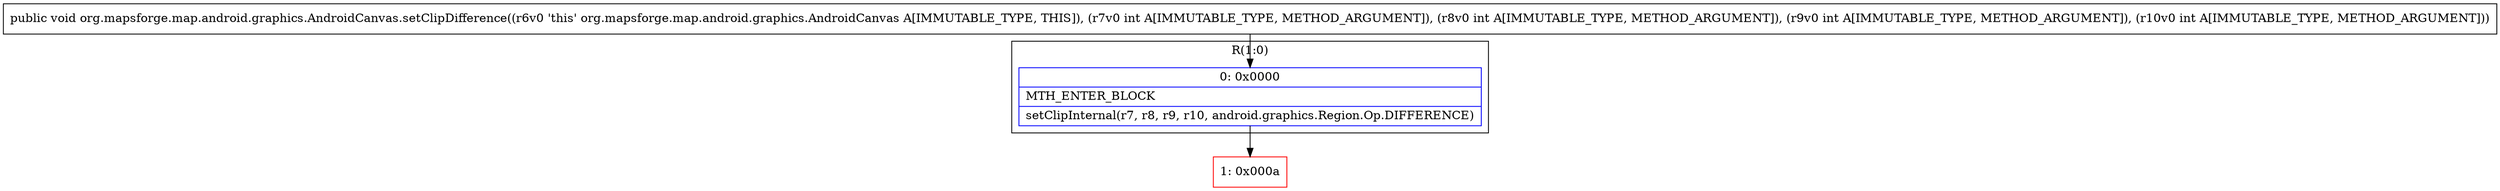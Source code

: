 digraph "CFG fororg.mapsforge.map.android.graphics.AndroidCanvas.setClipDifference(IIII)V" {
subgraph cluster_Region_1760494136 {
label = "R(1:0)";
node [shape=record,color=blue];
Node_0 [shape=record,label="{0\:\ 0x0000|MTH_ENTER_BLOCK\l|setClipInternal(r7, r8, r9, r10, android.graphics.Region.Op.DIFFERENCE)\l}"];
}
Node_1 [shape=record,color=red,label="{1\:\ 0x000a}"];
MethodNode[shape=record,label="{public void org.mapsforge.map.android.graphics.AndroidCanvas.setClipDifference((r6v0 'this' org.mapsforge.map.android.graphics.AndroidCanvas A[IMMUTABLE_TYPE, THIS]), (r7v0 int A[IMMUTABLE_TYPE, METHOD_ARGUMENT]), (r8v0 int A[IMMUTABLE_TYPE, METHOD_ARGUMENT]), (r9v0 int A[IMMUTABLE_TYPE, METHOD_ARGUMENT]), (r10v0 int A[IMMUTABLE_TYPE, METHOD_ARGUMENT])) }"];
MethodNode -> Node_0;
Node_0 -> Node_1;
}

